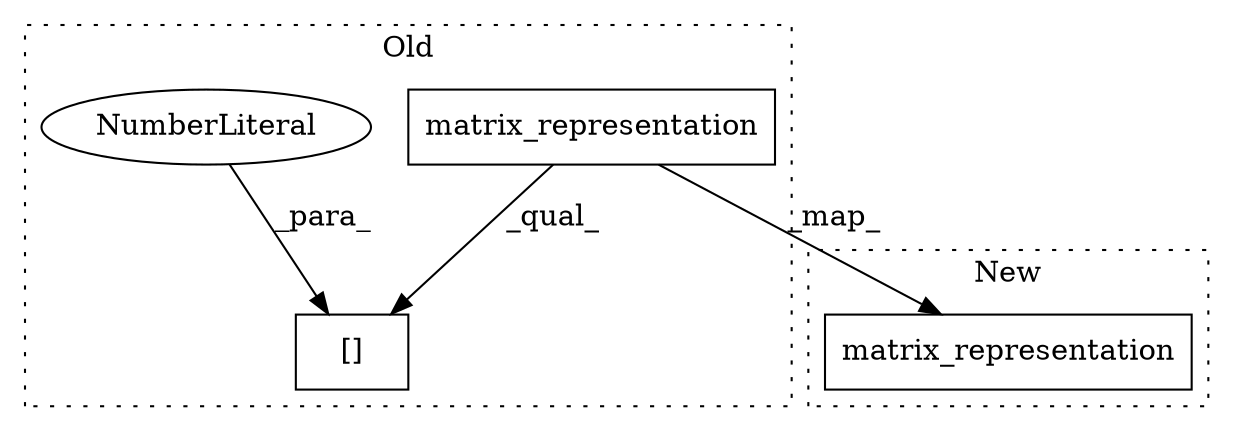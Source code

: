 digraph G {
subgraph cluster0 {
1 [label="matrix_representation" a="32" s="8205,8264" l="22,1" shape="box"];
3 [label="[]" a="2" s="8193,8267" l="73,1" shape="box"];
4 [label="NumberLiteral" a="34" s="8266" l="1" shape="ellipse"];
label = "Old";
style="dotted";
}
subgraph cluster1 {
2 [label="matrix_representation" a="32" s="8193,8252" l="22,1" shape="box"];
label = "New";
style="dotted";
}
1 -> 3 [label="_qual_"];
1 -> 2 [label="_map_"];
4 -> 3 [label="_para_"];
}